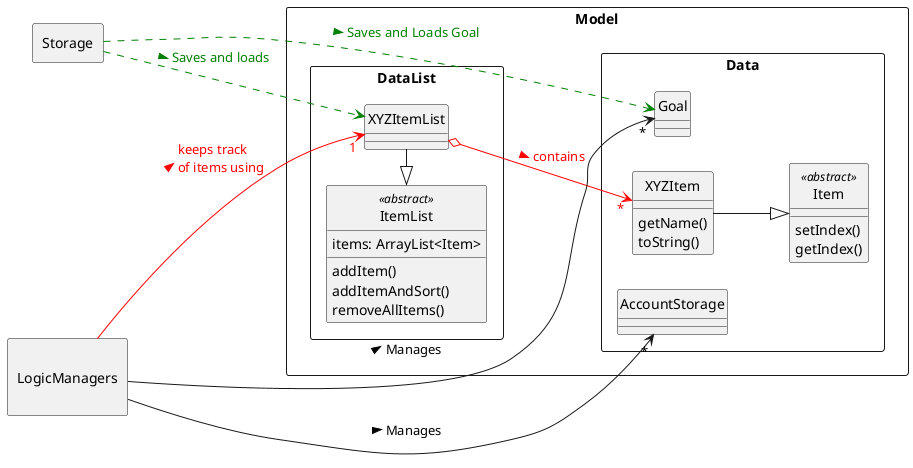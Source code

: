@startuml
hide circle
skinparam classAttributeIconSize 0
skinparam BoxPadding 50
skinparam shadowing false
left to right direction


skinparam package<<Layout>> {
  borderColor Transparent
  backgroundColor Transparent
  fontColor Transparent
  stereotypeFontColor Transparent
}

rectangle Storage {
}

rectangle Model {
        rectangle Data {

        class Item <<abstract>> {
            setIndex()
            getIndex()
        }

        class XYZItem {
            getName()
            toString()
        }

        class AccountStorage {
        }

        class Goal {
        }
    }
    rectangle DataList {

        class XYZItemList {
        }

        class ItemList <<abstract>> {
            items: ArrayList<Item>
            addItem()
            addItemAndSort()
            removeAllItems()
        }

    }

}
ItemList <|- XYZItemList
XYZItem --|> Item
XYZItemList o--> "*" XYZItem #line:red;text:red : contains >

rectangle "       \nLogicManagers\n         " {
}


"       \nLogicManagers\n         " --> "1" XYZItemList #line:red;text:red : keeps track \nof items using >
"       \nLogicManagers\n         " --> "*" AccountStorage : Manages >
"       \nLogicManagers\n         " --> "*" Goal : Manages >

Storage ..> XYZItemList #line:green;text:green : > Saves and loads
Storage ..> Goal #line:green;text:green : > Saves and Loads Goal

@enduml